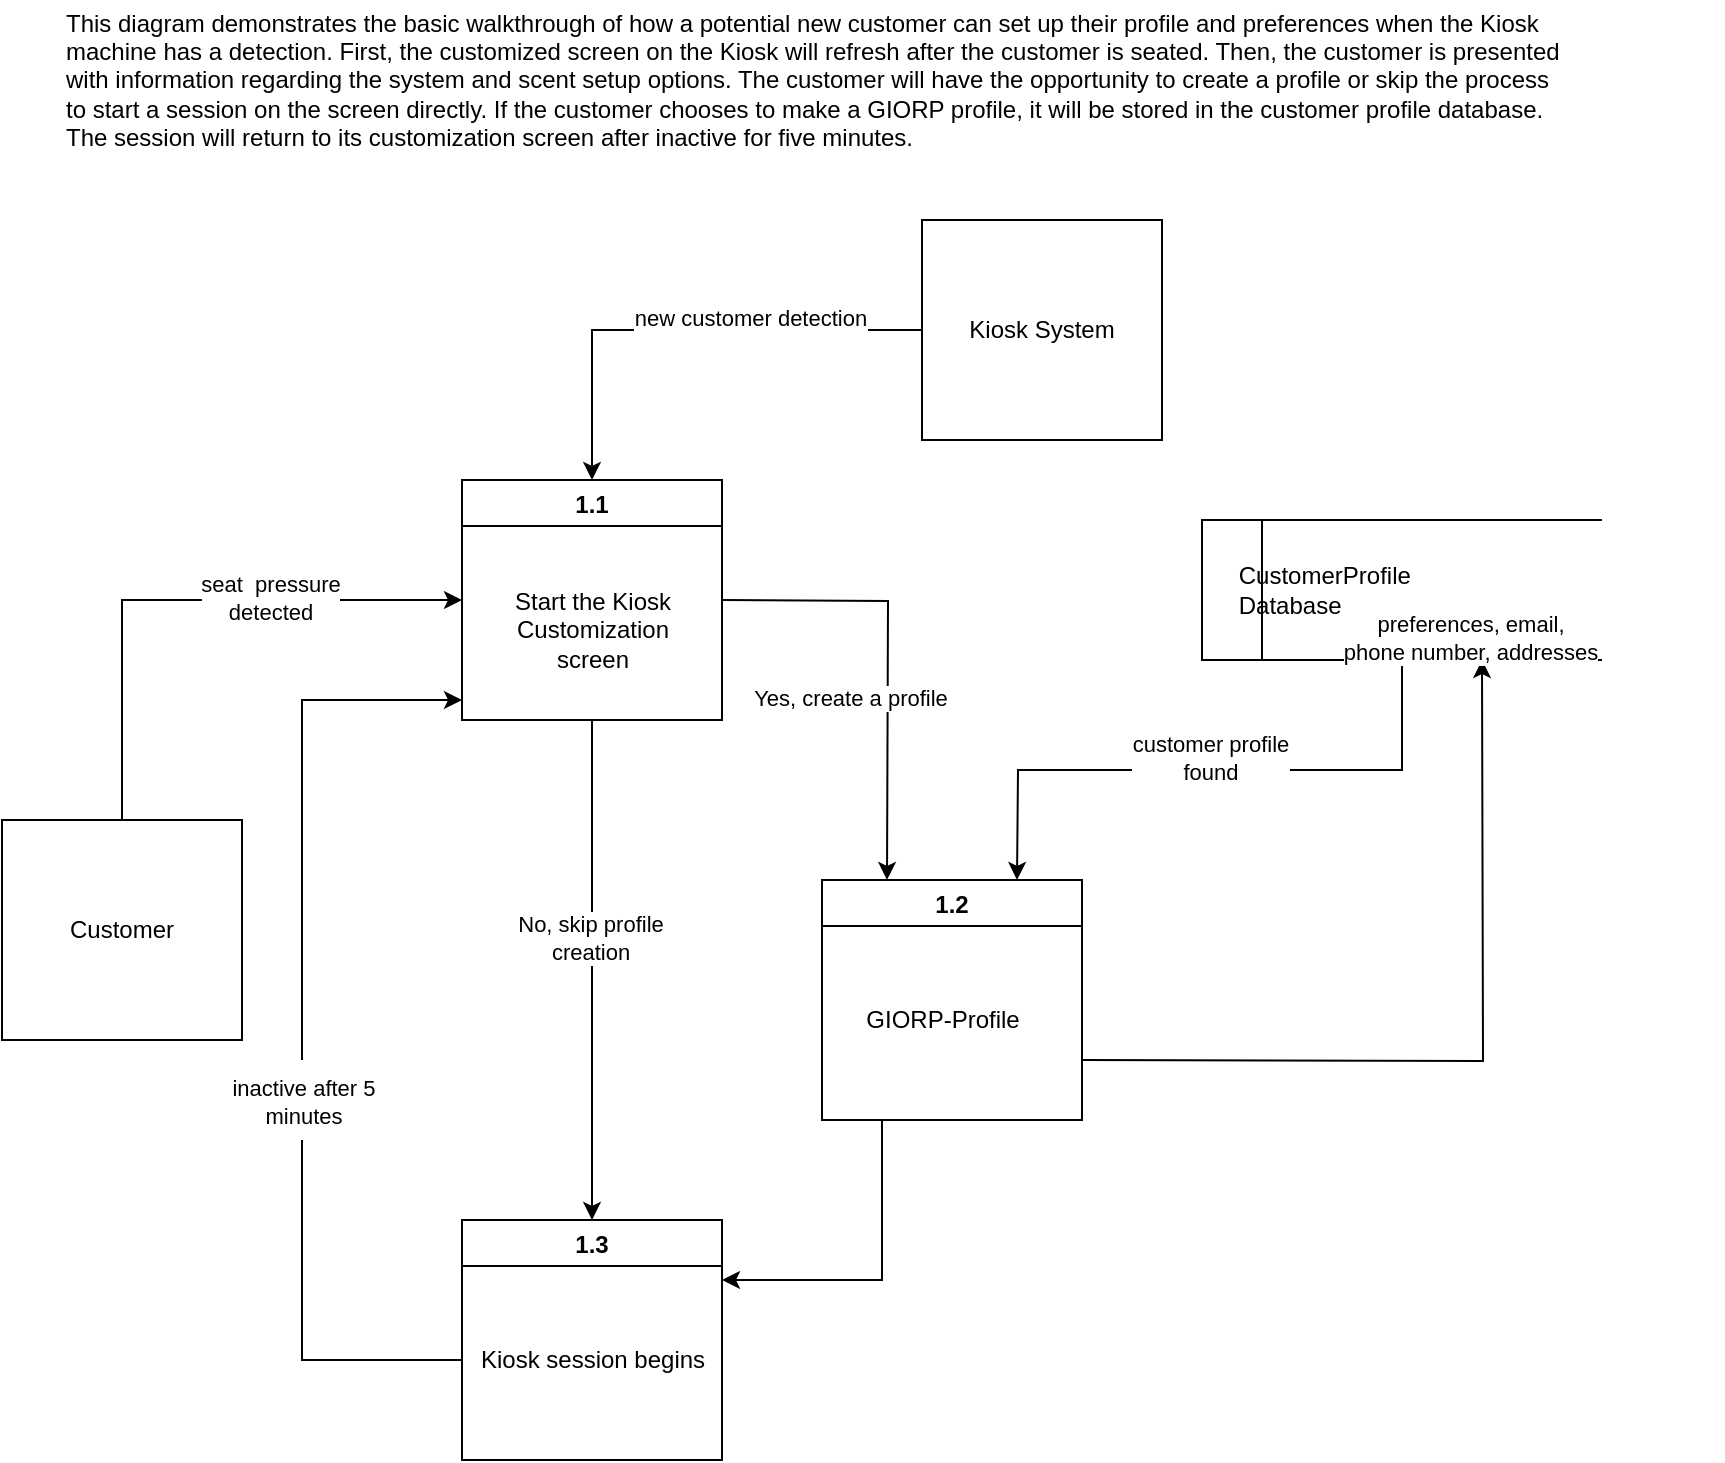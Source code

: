 <mxfile version="14.8.1" type="github">
  <diagram id="7RCecWEcFYl0perymGjm" name="Page-1">
    <mxGraphModel dx="1422" dy="762" grid="1" gridSize="10" guides="1" tooltips="1" connect="1" arrows="1" fold="1" page="1" pageScale="1" pageWidth="850" pageHeight="1100" math="0" shadow="0">
      <root>
        <mxCell id="0" />
        <mxCell id="1" parent="0" />
        <mxCell id="HdTH4eyaSy8hDn4PNZNW-12" style="edgeStyle=orthogonalEdgeStyle;rounded=0;orthogonalLoop=1;jettySize=auto;html=1;exitX=1;exitY=0.5;exitDx=0;exitDy=0;entryX=0.25;entryY=0;entryDx=0;entryDy=0;" parent="1" edge="1">
          <mxGeometry relative="1" as="geometry">
            <mxPoint x="380" y="420" as="sourcePoint" />
            <mxPoint x="462.5" y="560" as="targetPoint" />
          </mxGeometry>
        </mxCell>
        <mxCell id="HdTH4eyaSy8hDn4PNZNW-20" style="edgeStyle=orthogonalEdgeStyle;rounded=0;orthogonalLoop=1;jettySize=auto;html=1;exitX=0.5;exitY=1;exitDx=0;exitDy=0;entryX=0.5;entryY=0;entryDx=0;entryDy=0;" parent="1" edge="1">
          <mxGeometry relative="1" as="geometry">
            <mxPoint x="315" y="480" as="sourcePoint" />
            <mxPoint x="315" y="730" as="targetPoint" />
          </mxGeometry>
        </mxCell>
        <mxCell id="NjR-eXge2UOkVljK5tXu-10" style="edgeStyle=orthogonalEdgeStyle;rounded=0;orthogonalLoop=1;jettySize=auto;html=1;exitX=0.5;exitY=0;exitDx=0;exitDy=0;entryX=0;entryY=0.5;entryDx=0;entryDy=0;" edge="1" parent="1" source="j9GdoZyd2gGU6jYM33GQ-2" target="NjR-eXge2UOkVljK5tXu-1">
          <mxGeometry relative="1" as="geometry" />
        </mxCell>
        <mxCell id="j9GdoZyd2gGU6jYM33GQ-2" value="Customer" style="rounded=0;whiteSpace=wrap;html=1;" parent="1" vertex="1">
          <mxGeometry x="20" y="530" width="120" height="110" as="geometry" />
        </mxCell>
        <mxCell id="HdTH4eyaSy8hDn4PNZNW-11" style="edgeStyle=orthogonalEdgeStyle;rounded=0;orthogonalLoop=1;jettySize=auto;html=1;exitX=0.5;exitY=1;exitDx=0;exitDy=0;entryX=1;entryY=0.25;entryDx=0;entryDy=0;" parent="1" edge="1">
          <mxGeometry relative="1" as="geometry">
            <Array as="points">
              <mxPoint x="460" y="680" />
              <mxPoint x="460" y="760" />
            </Array>
            <mxPoint x="495" y="680" as="sourcePoint" />
            <mxPoint x="380" y="760" as="targetPoint" />
          </mxGeometry>
        </mxCell>
        <mxCell id="HdTH4eyaSy8hDn4PNZNW-16" style="edgeStyle=orthogonalEdgeStyle;rounded=0;orthogonalLoop=1;jettySize=auto;html=1;exitX=1;exitY=0.75;exitDx=0;exitDy=0;" parent="1" edge="1">
          <mxGeometry relative="1" as="geometry">
            <mxPoint x="760" y="450" as="targetPoint" />
            <mxPoint x="560" y="650" as="sourcePoint" />
          </mxGeometry>
        </mxCell>
        <mxCell id="j9GdoZyd2gGU6jYM33GQ-15" value="seat&amp;nbsp; pressure &lt;br&gt;detected" style="edgeLabel;resizable=0;html=1;align=center;verticalAlign=middle;" parent="1" connectable="0" vertex="1">
          <mxGeometry x="280.003" y="330.002" as="geometry">
            <mxPoint x="-126" y="89" as="offset" />
          </mxGeometry>
        </mxCell>
        <mxCell id="HdTH4eyaSy8hDn4PNZNW-17" style="edgeStyle=orthogonalEdgeStyle;rounded=0;orthogonalLoop=1;jettySize=auto;html=1;exitX=0.5;exitY=1;exitDx=0;exitDy=0;entryX=0.75;entryY=0;entryDx=0;entryDy=0;" parent="1" source="j9GdoZyd2gGU6jYM33GQ-19" edge="1">
          <mxGeometry relative="1" as="geometry">
            <mxPoint x="527.5" y="560" as="targetPoint" />
          </mxGeometry>
        </mxCell>
        <mxCell id="j9GdoZyd2gGU6jYM33GQ-19" value="&lt;span style=&quot;white-space: pre&quot;&gt;&lt;span style=&quot;white-space: pre&quot;&gt; &lt;span style=&quot;white-space: pre&quot;&gt; &lt;span style=&quot;white-space: pre&quot;&gt;	&lt;/span&gt;&lt;span style=&quot;white-space: pre&quot;&gt;	&lt;/span&gt;&lt;/span&gt;&lt;/span&gt;CustomerProfile &lt;br&gt;&lt;span style=&quot;white-space: pre&quot;&gt; &lt;/span&gt;&lt;span style=&quot;white-space: pre&quot;&gt; &lt;span style=&quot;white-space: pre&quot;&gt;	&lt;/span&gt;&lt;span style=&quot;white-space: pre&quot;&gt;	&lt;/span&gt;&lt;/span&gt;Database&lt;/span&gt;" style="html=1;dashed=0;whitespace=wrap;shape=mxgraph.dfd.dataStoreID;align=left;spacingLeft=3;points=[[0,0],[0.5,0],[1,0],[0,0.5],[1,0.5],[0,1],[0.5,1],[1,1]];" parent="1" vertex="1">
          <mxGeometry x="620" y="380" width="200" height="70" as="geometry" />
        </mxCell>
        <mxCell id="j9GdoZyd2gGU6jYM33GQ-24" value="Yes, create a profile" style="edgeLabel;resizable=0;html=1;align=center;verticalAlign=middle;" parent="1" connectable="0" vertex="1">
          <mxGeometry x="570.003" y="380.002" as="geometry">
            <mxPoint x="-126" y="89" as="offset" />
          </mxGeometry>
        </mxCell>
        <mxCell id="HdTH4eyaSy8hDn4PNZNW-2" value="preferences, email, &lt;br&gt;phone number, addresses" style="edgeLabel;resizable=0;html=1;align=center;verticalAlign=middle;" parent="1" connectable="0" vertex="1">
          <mxGeometry x="880.003" y="350.002" as="geometry">
            <mxPoint x="-126" y="89" as="offset" />
          </mxGeometry>
        </mxCell>
        <mxCell id="HdTH4eyaSy8hDn4PNZNW-15" value="customer profile &lt;br&gt;found" style="edgeLabel;resizable=0;html=1;align=center;verticalAlign=middle;" parent="1" connectable="0" vertex="1">
          <mxGeometry x="750.003" y="410.002" as="geometry">
            <mxPoint x="-126" y="89" as="offset" />
          </mxGeometry>
        </mxCell>
        <mxCell id="HdTH4eyaSy8hDn4PNZNW-19" value="No, skip profile&lt;br&gt;creation" style="edgeLabel;resizable=0;html=1;align=center;verticalAlign=middle;" parent="1" connectable="0" vertex="1">
          <mxGeometry x="440.003" y="500.002" as="geometry">
            <mxPoint x="-126" y="89" as="offset" />
          </mxGeometry>
        </mxCell>
        <mxCell id="NjR-eXge2UOkVljK5tXu-1" value="1.1" style="swimlane;" vertex="1" parent="1">
          <mxGeometry x="250" y="360" width="130" height="120" as="geometry" />
        </mxCell>
        <mxCell id="NjR-eXge2UOkVljK5tXu-2" value="&lt;span&gt;Start the Kiosk&lt;br&gt;Customization&lt;/span&gt;&lt;br&gt;&lt;span&gt;screen&lt;/span&gt;" style="text;html=1;align=center;verticalAlign=middle;resizable=0;points=[];autosize=1;strokeColor=none;" vertex="1" parent="NjR-eXge2UOkVljK5tXu-1">
          <mxGeometry x="20" y="50" width="90" height="50" as="geometry" />
        </mxCell>
        <mxCell id="NjR-eXge2UOkVljK5tXu-3" value="1.2" style="swimlane;" vertex="1" parent="1">
          <mxGeometry x="430" y="560" width="130" height="120" as="geometry" />
        </mxCell>
        <mxCell id="NjR-eXge2UOkVljK5tXu-7" value="GIORP-Profile" style="text;html=1;align=center;verticalAlign=middle;resizable=0;points=[];autosize=1;strokeColor=none;" vertex="1" parent="NjR-eXge2UOkVljK5tXu-3">
          <mxGeometry x="15" y="60" width="90" height="20" as="geometry" />
        </mxCell>
        <mxCell id="NjR-eXge2UOkVljK5tXu-4" value="1.3" style="swimlane;" vertex="1" parent="1">
          <mxGeometry x="250" y="730" width="130" height="120" as="geometry" />
        </mxCell>
        <mxCell id="NjR-eXge2UOkVljK5tXu-5" value="&lt;span&gt;Kiosk session begins&lt;/span&gt;" style="text;html=1;align=center;verticalAlign=middle;resizable=0;points=[];autosize=1;strokeColor=none;" vertex="1" parent="NjR-eXge2UOkVljK5tXu-4">
          <mxGeometry y="60" width="130" height="20" as="geometry" />
        </mxCell>
        <mxCell id="NjR-eXge2UOkVljK5tXu-9" style="edgeStyle=orthogonalEdgeStyle;rounded=0;orthogonalLoop=1;jettySize=auto;html=1;startArrow=none;" edge="1" parent="1" source="NjR-eXge2UOkVljK5tXu-11">
          <mxGeometry relative="1" as="geometry">
            <mxPoint x="250" y="470" as="targetPoint" />
            <mxPoint x="250" y="800" as="sourcePoint" />
            <Array as="points">
              <mxPoint x="170" y="470" />
            </Array>
          </mxGeometry>
        </mxCell>
        <mxCell id="NjR-eXge2UOkVljK5tXu-11" value="&lt;div style=&quot;text-align: center&quot;&gt;&lt;font face=&quot;helvetica&quot;&gt;&lt;span style=&quot;font-size: 11px ; background-color: rgb(255 , 255 , 255)&quot;&gt;inactive after 5 minutes&lt;/span&gt;&lt;/font&gt;&lt;/div&gt;" style="text;whiteSpace=wrap;html=1;" vertex="1" parent="1">
          <mxGeometry x="120" y="650" width="100" height="40" as="geometry" />
        </mxCell>
        <mxCell id="NjR-eXge2UOkVljK5tXu-12" value="" style="edgeStyle=orthogonalEdgeStyle;rounded=0;orthogonalLoop=1;jettySize=auto;html=1;endArrow=none;" edge="1" parent="1" target="NjR-eXge2UOkVljK5tXu-11">
          <mxGeometry relative="1" as="geometry">
            <mxPoint x="250" y="470" as="targetPoint" />
            <mxPoint x="250" y="800" as="sourcePoint" />
            <Array as="points">
              <mxPoint x="170" y="800" />
            </Array>
          </mxGeometry>
        </mxCell>
        <mxCell id="NjR-eXge2UOkVljK5tXu-13" value="&lt;div&gt;This diagram demonstrates the basic walkthrough of how a potential new customer can set up their profile and preferences when the Kiosk machine has a detection. First, the customized screen on the Kiosk will refresh after the customer is seated. Then, the customer is presented with information regarding the system and scent setup options. The customer will have the opportunity to create a profile or skip the process to start a session on the screen directly. If the customer chooses to make a GIORP profile, it will be stored in the customer profile database. The session will return to its customization screen after inactive for five minutes.&amp;nbsp; &amp;nbsp;&lt;/div&gt;" style="text;html=1;strokeColor=none;fillColor=none;align=left;verticalAlign=middle;whiteSpace=wrap;rounded=0;" vertex="1" parent="1">
          <mxGeometry x="50" y="120" width="750" height="80" as="geometry" />
        </mxCell>
        <mxCell id="NjR-eXge2UOkVljK5tXu-18" style="edgeStyle=orthogonalEdgeStyle;rounded=0;orthogonalLoop=1;jettySize=auto;html=1;exitX=0;exitY=0.5;exitDx=0;exitDy=0;entryX=0.5;entryY=0;entryDx=0;entryDy=0;" edge="1" parent="1" source="NjR-eXge2UOkVljK5tXu-15" target="NjR-eXge2UOkVljK5tXu-1">
          <mxGeometry relative="1" as="geometry" />
        </mxCell>
        <mxCell id="NjR-eXge2UOkVljK5tXu-15" value="Kiosk System" style="rounded=0;whiteSpace=wrap;html=1;" vertex="1" parent="1">
          <mxGeometry x="480" y="230" width="120" height="110" as="geometry" />
        </mxCell>
        <mxCell id="NjR-eXge2UOkVljK5tXu-19" value="new customer detection" style="edgeLabel;resizable=0;html=1;align=center;verticalAlign=middle;" connectable="0" vertex="1" parent="1">
          <mxGeometry x="520.003" y="190.002" as="geometry">
            <mxPoint x="-126" y="89" as="offset" />
          </mxGeometry>
        </mxCell>
      </root>
    </mxGraphModel>
  </diagram>
</mxfile>
